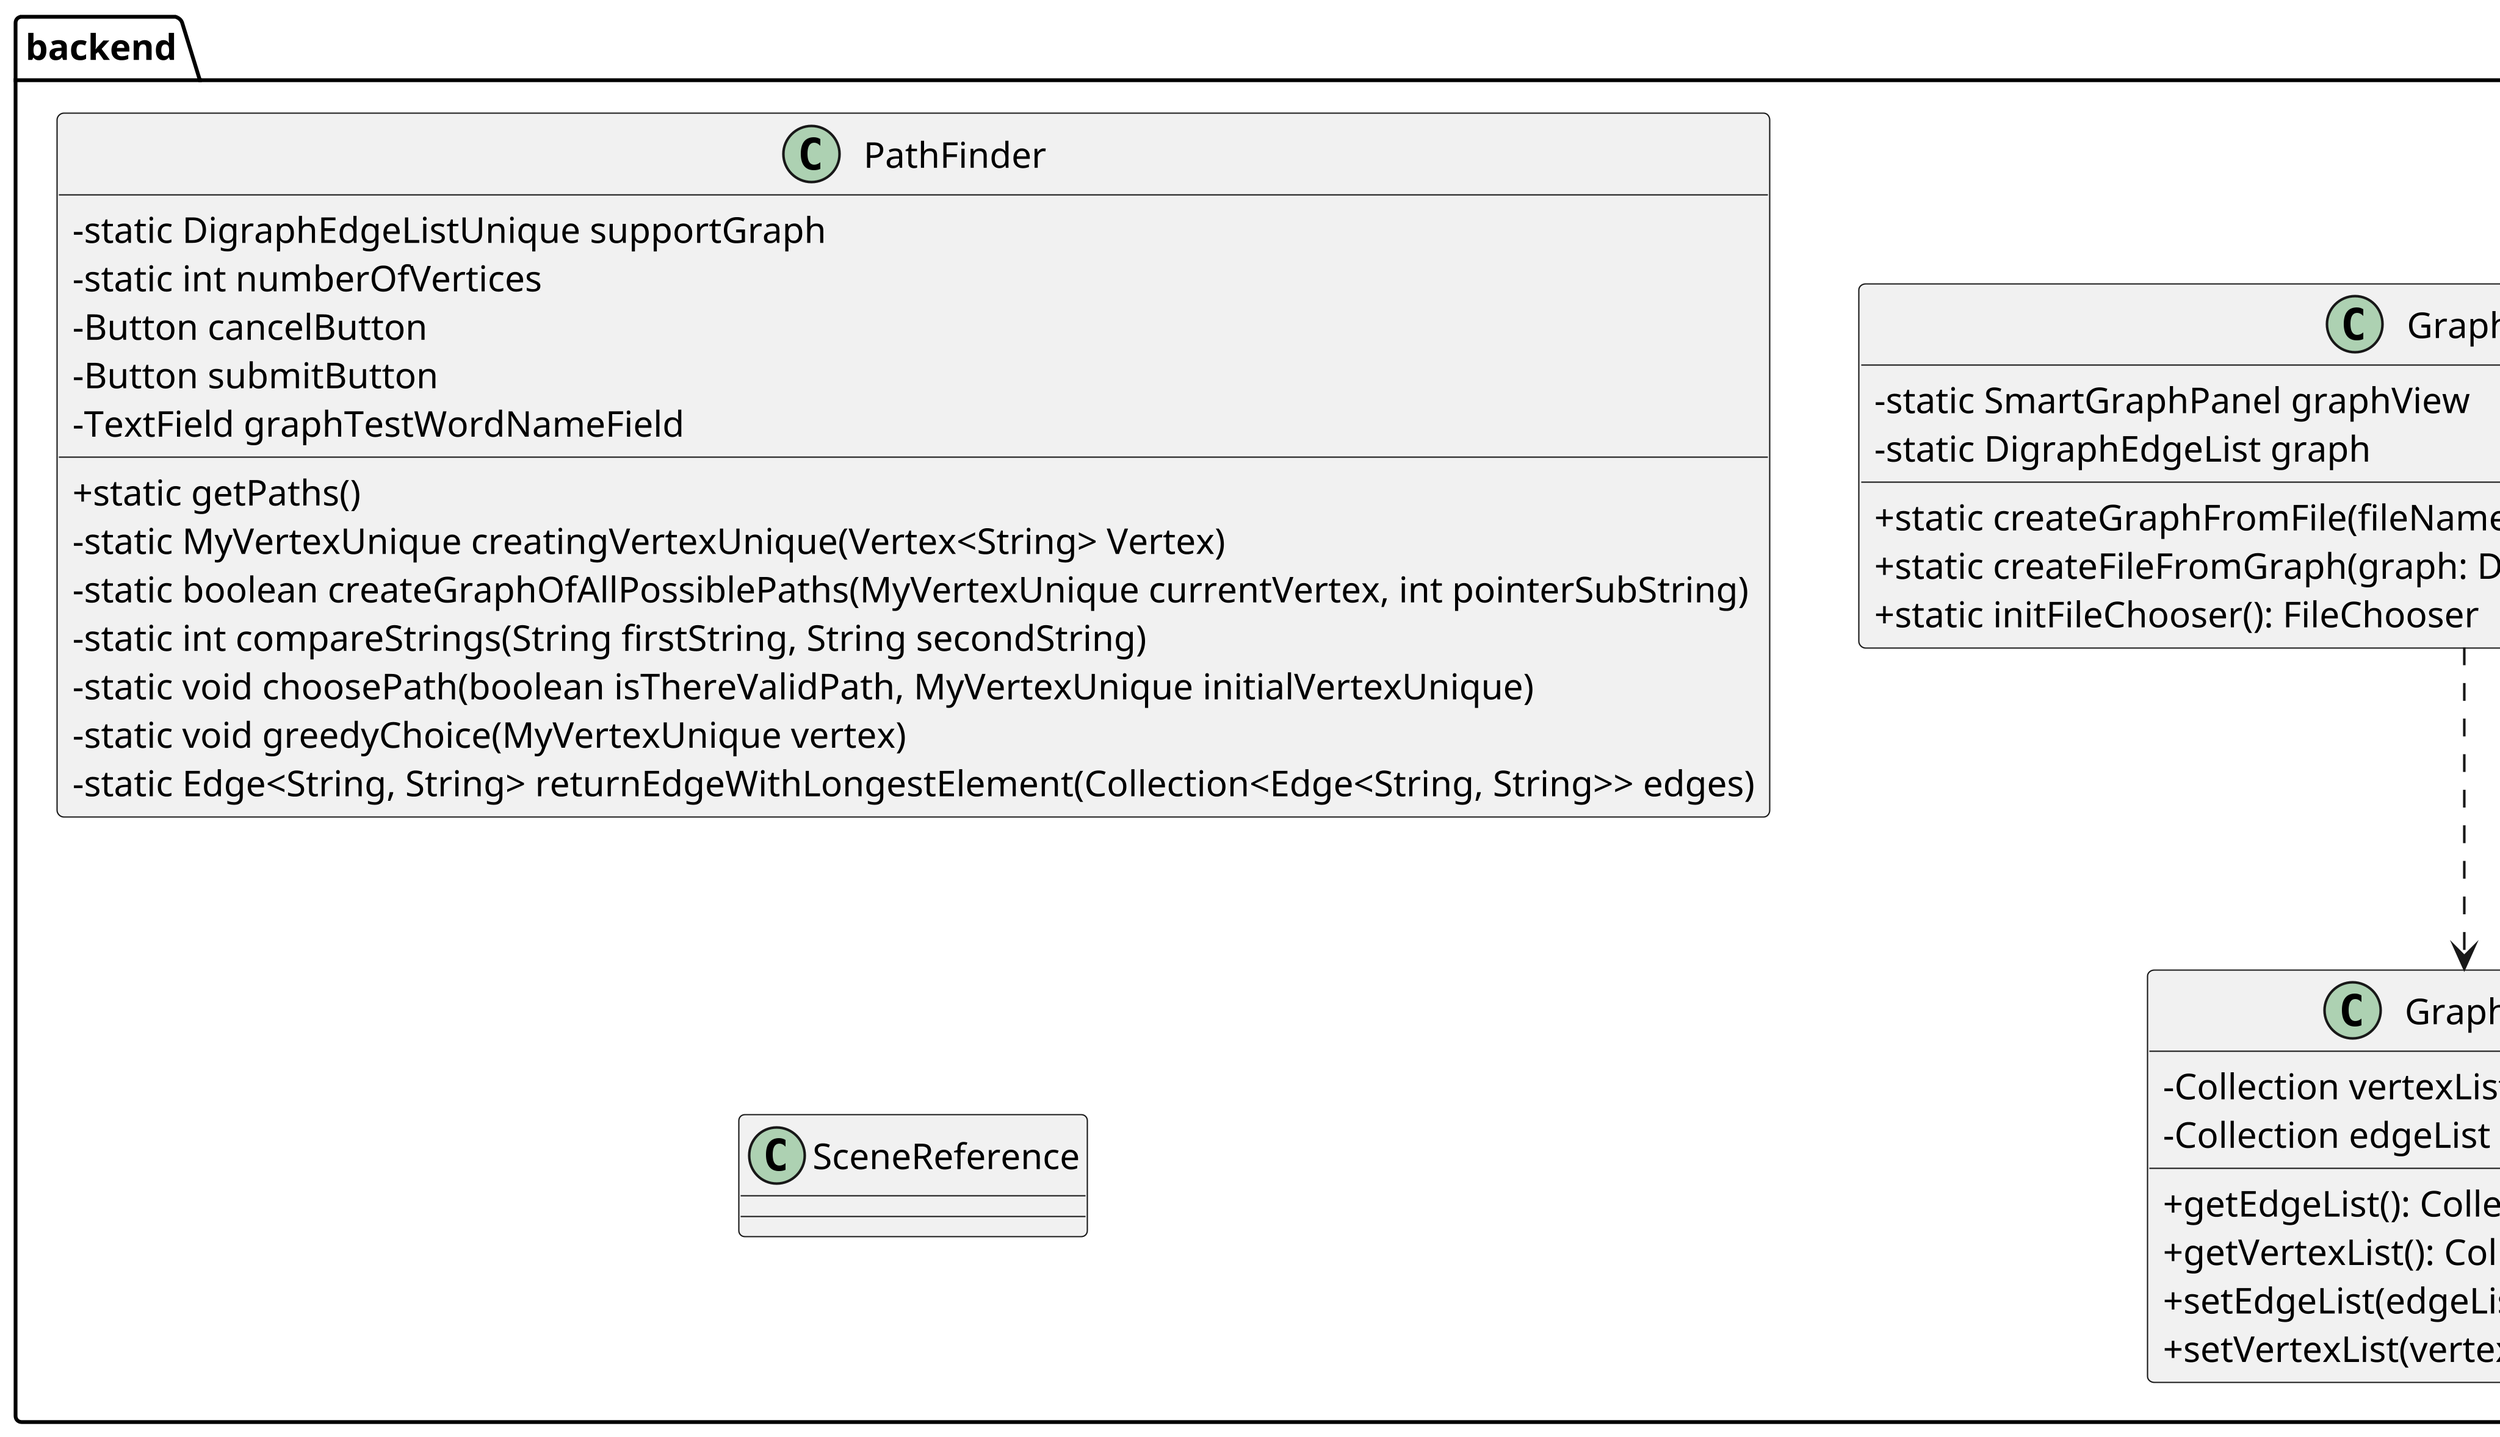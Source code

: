 @startuml


package backend {
    skinparam classAttributeIconSize 0
    skinparam dpi 400
    class GraphSaver {
        - static SmartGraphPanel graphView
        - static DigraphEdgeList graph
        + static createGraphFromFile(fileName: String)
        + static createFileFromGraph(graph: DigraphEdgeList, fileName: String)
        + static initFileChooser(): FileChooser
    }
     class GraphToFile {
        - Collection vertexList
        - Collection edgeList
        + getEdgeList(): Collection
        + getVertexList(): Collection
        + setEdgeList(edgeList: Collection)
        + setVertexList(vertexList: Collection)
    }
    class PathFinder {
        - static DigraphEdgeListUnique supportGraph
        - static int numberOfVertices
        - Button cancelButton
        - Button submitButton
        - TextField graphTestWordNameField
        + static getPaths()
        - static MyVertexUnique creatingVertexUnique(Vertex<String> Vertex)
        - static boolean createGraphOfAllPossiblePaths(MyVertexUnique currentVertex, int pointerSubString)
        - static int compareStrings(String firstString, String secondString)
        - static void choosePath(boolean isThereValidPath, MyVertexUnique initialVertexUnique)
        - static void greedyChoice(MyVertexUnique vertex)
        - static Edge<String, String> returnEdgeWithLongestElement(Collection<Edge<String, String>> edges)
    }
    class SceneReference {
        ' - static App app
        ' + static final int HEIGHT
        ' + static final int WIDTH
        ' - static String GRAPH_DARK
        ' - static String GRAPH_LIGHT
        ' - static boolean isEdgePressed
        ' - static boolean isVertexPressed
        ' - static boolean isLinkingPhase
        ' - static boolean unsavedChanges
        ' - static double mouseX
        ' - static double mouseY
        ' - static Stage stage
        ' - static MainPane mainPane
        ' - static DigraphEdgeList<String, String> graph
        ' - static SmartGraphPanel<String, String> graphView
        ' - static ContentZoomScrollPane graphPane
        ' - static SolutionPane solutionPane
        ' - static SmartGraphVertexNode<String> initialVertexNode
        ' - static HashSet<SmartGraphVertexNode<String>> finalVerticesNodes
        ' - static SmartGraphEdgeBase<String, String> selectedEdge
        ' - static GraphSidePane graphSidePane
        ' - static SmartGraphVertexNode<String> selectedVertexNode
        ' - static SimpleBooleanProperty isVertexSelectedProperty
        ' - static SimpleBooleanProperty confirmToApplyProperty
        ' - static SimpleBooleanProperty autoLayoutProperty
        ' - static SimpleBooleanProperty clearTextOnClickProperty
        ' - static SimpleBooleanProperty initialVertexSetProperty
        ' - static SimpleBooleanProperty isEdgeSelectedProperty
        ' - static SimpleStringProperty fileNameProperty
        ' - static String testWord
        ' - static ArrayList<Animation> activeAnimation
        ' - SceneReference()
        ' + static GraphSidePane getGraphSidePane()
        ' + static boolean isLinkingPhase()
        ' + static boolean isVertexPressed()
        ' + static MainPane getMainPane()
        ' + static String getTestWord()
        ' + static SmartGraphPanel<String, String> getGraphView()
        ' + static SmartGraphVertexNode<String> getInitialVertexNode()
        ' + static HashSet<SmartGraphVertexNode<String>> getFinalVerticesNodes()
        ' + static Stage getStage()
        ' + static DigraphEdgeList<String, String> getGraph()
        ' + static SimpleBooleanProperty getConfirmToApplyProperty()
        ' + static SimpleBooleanProperty getClearTextOnClickProperty()
        ' + static SimpleBooleanProperty getAutoLayoutProperty()
        ' + static SimpleBooleanProperty getIsVertexSelectedProperty()
        ' + static SimpleBooleanProperty getInitialVertexSetProperty()
        ' + static SmartGraphEdgeBase<String, String> getSelectedEdge()
        ' + static boolean isEdgePressed()
        ' + static SimpleBooleanProperty getIsEdgeSelectedProperty()
        ' + static boolean getUnsavedChanges()
        ' + static SimpleStringProperty getFileNameProperty()
        ' + static Application getApp()
        ' + static SolutionPane getSolutionPane()
        ' + static SimpleBooleanProperty getInitialVertexSetProperty()
        ' + static ContentZoomScrollPane getGraphPane()
        ' + static double getMouseX()
        ' + static double getMouseY()
        ' + static SmartGraphVertexNode<String> getSelectedVertexNode()
        ' + static void setLinkingPhase(boolean isLinkingPhase)
        ' + static void setVertexPressed(boolean isVertexPressed)
        ' + static void setGraphPane(ContentZoomScrollPane graphPane)
        ' + static void setMainPane(MainPane pane)
        ' + static void setTestWord(String word)
        ' + static void setInitialVertexNode(SmartGraphVertexNode<String> initialVertexNode)
        ' + static void setFinalVerticesNodes(HashSet<SmartGraphVertexNode<String>> finalVerticesNodes)
        ' + static void setGraphView(SmartGraphPanel<String, String> grapView)
        ' + static void setStage(Stage stage)
        ' + static void setGraph(DigraphEdgeList<String, String> graph)
        ' + static void setConfirmToApplyProperty(SimpleBooleanProperty confirmToApplyProperty)
        ' + static void setClearTextOnClickProperty(SimpleBooleanProperty clearTextOnClickProperty)
        ' + static void setAutoLayoutProperty(SimpleBooleanProperty autoLayoutProperty)
        ' + static void setIsVertexSelectedProperty(SimpleBooleanProperty isVertexSelectedProperty)
        ' + static void setInitialVertexSetProperty(SimpleBooleanProperty initialVertexSetProperty)
        ' + static void setSelectedEdge(SmartGraphEdgeBase<String, String> selectedEdge)
        ' + static void setEdgePressed(boolean bool)
        ' + static void setUnsavedChanges(boolean bool)
        ' + static void setFileName(String fileName)
        ' + static void setApp(App app)
        ' + static void setSolutionPane(SolutionPane solutionPane)
        ' + static void setGraphSidePane(GraphSidePane graphSidePane)
        ' + static void setMousePostion(double x, double y)
        ' + static void setSelectedVertexNode(SmartGraphVertexNode<String> vertex)
        ' + static void deselectVertex()
        ' + static void deselectNodes()
        ' + static boolean addFinalvertex(SmartGraphVertexNode<String> vertexNode)
        ' + static boolean removeFinalVertex(SmartGraphVertexNode<String> vertexNode)
        ' + static void deselectEdge()
        ' + static boolean isEdgeSelected()
        ' + static void deleteGraph(DigraphEdgeList<String, String> graph)
        ' + static void createModal(Parent root)
        ' + static void showErrorPopup(String errorType, String errorMsg)
        ' + static void applyDarkStyleSheet(Scene scene)
        ' + static void applyLightStyleSheet(Scene scene)
        ' + static void colorVertexAfterTime(int milliseconds, MyVertexUnique vertex)
        ' + static void clearVertexAfterTime(int milliseconds, MyVertexUnique vertex)
        ' + static void clearEdgeAfterTime(int milliseconds, Edge<String, String> edge)
        ' - static void clearVertex(MyVertexUnique vertex)
        ' - static void clearEdge(Edge<String, String> edge)
        ' + static void addAnimation(Animation animation)
        ' + static void removeAnimation(Animation animation)
        ' + static void stopAllAnimations()
    }
}
GraphSaver .down-> GraphToFile
PathFinder -[hidden]- SceneReference
@enduml


